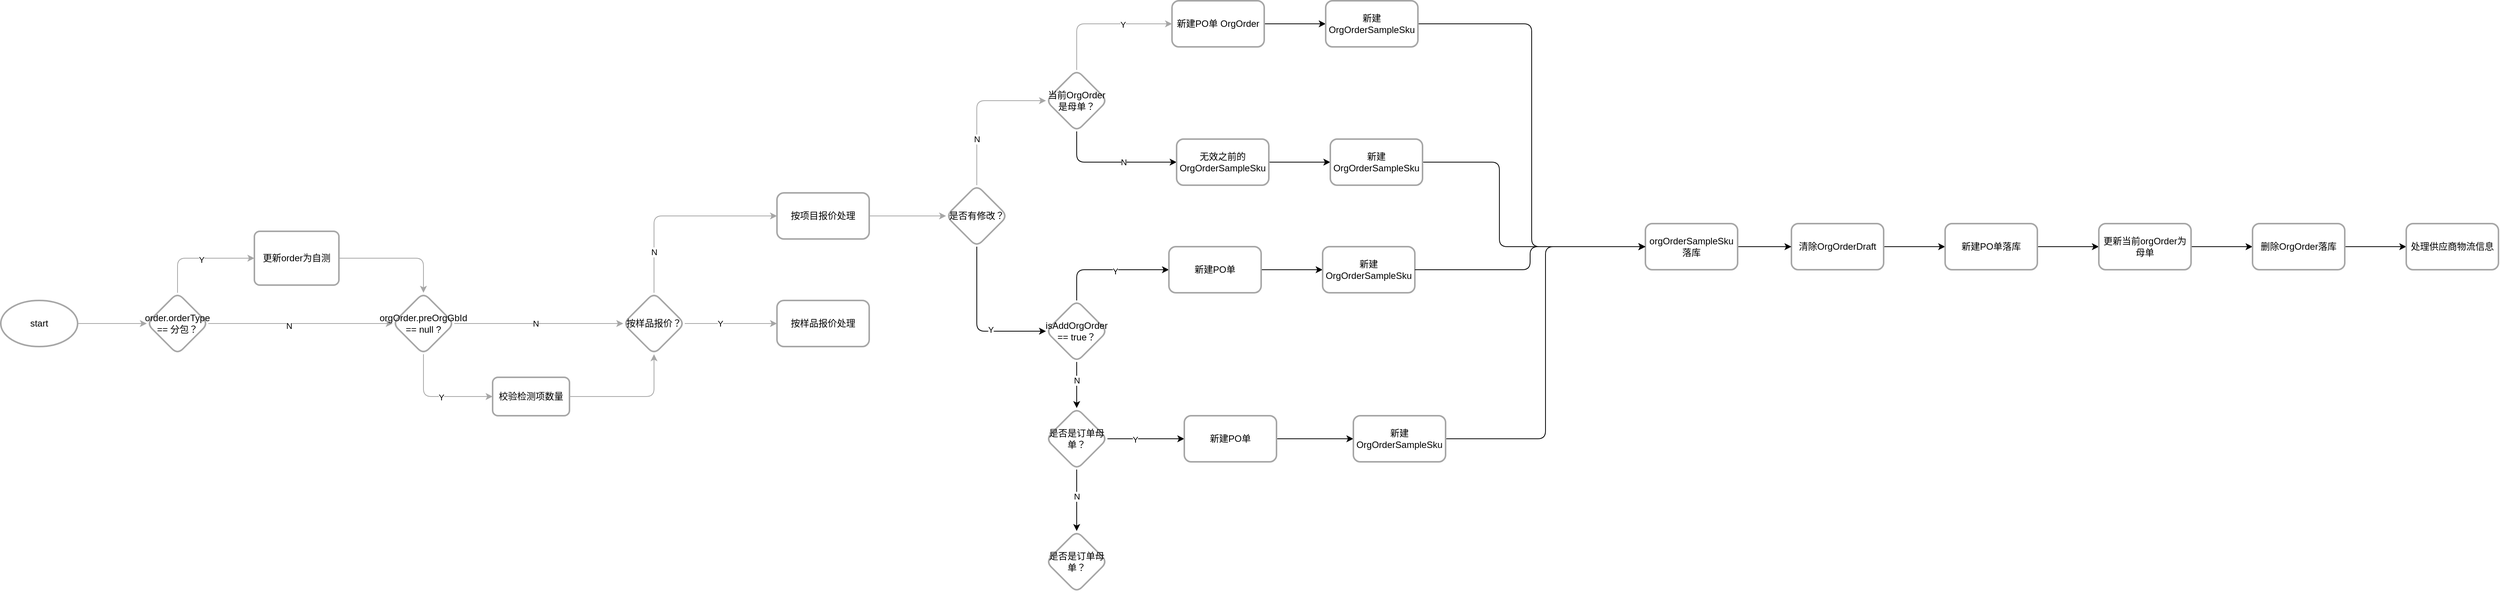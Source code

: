 <mxfile version="24.3.0" type="github">
  <diagram id="C5RBs43oDa-KdzZeNtuy" name="Page-1">
    <mxGraphModel dx="1247" dy="642" grid="1" gridSize="10" guides="1" tooltips="1" connect="1" arrows="1" fold="1" page="1" pageScale="1" pageWidth="827" pageHeight="1169" math="0" shadow="0">
      <root>
        <mxCell id="WIyWlLk6GJQsqaUBKTNV-0" />
        <mxCell id="WIyWlLk6GJQsqaUBKTNV-1" parent="WIyWlLk6GJQsqaUBKTNV-0" />
        <mxCell id="XB9Kn2awOrxdd4ym_D75-2" value="" style="edgeStyle=orthogonalEdgeStyle;rounded=1;orthogonalLoop=1;jettySize=auto;html=1;strokeColor=#A6A6A6;" edge="1" parent="WIyWlLk6GJQsqaUBKTNV-1" source="XB9Kn2awOrxdd4ym_D75-0" target="XB9Kn2awOrxdd4ym_D75-1">
          <mxGeometry relative="1" as="geometry" />
        </mxCell>
        <mxCell id="XB9Kn2awOrxdd4ym_D75-0" value="start" style="strokeWidth=2;html=1;shape=mxgraph.flowchart.start_1;whiteSpace=wrap;rounded=1;strokeColor=#A6A6A6;" vertex="1" parent="WIyWlLk6GJQsqaUBKTNV-1">
          <mxGeometry x="10" y="450" width="100" height="60" as="geometry" />
        </mxCell>
        <mxCell id="XB9Kn2awOrxdd4ym_D75-4" value="" style="edgeStyle=orthogonalEdgeStyle;rounded=1;orthogonalLoop=1;jettySize=auto;html=1;entryX=0;entryY=0.5;entryDx=0;entryDy=0;exitX=0.5;exitY=0;exitDx=0;exitDy=0;strokeColor=#A6A6A6;" edge="1" parent="WIyWlLk6GJQsqaUBKTNV-1" source="XB9Kn2awOrxdd4ym_D75-1" target="XB9Kn2awOrxdd4ym_D75-20">
          <mxGeometry relative="1" as="geometry">
            <mxPoint x="330" y="390" as="targetPoint" />
          </mxGeometry>
        </mxCell>
        <mxCell id="XB9Kn2awOrxdd4ym_D75-11" value="Y" style="edgeLabel;html=1;align=center;verticalAlign=middle;resizable=0;points=[];rounded=1;strokeColor=#A6A6A6;" vertex="1" connectable="0" parent="XB9Kn2awOrxdd4ym_D75-4">
          <mxGeometry x="0.048" y="-2" relative="1" as="geometry">
            <mxPoint as="offset" />
          </mxGeometry>
        </mxCell>
        <mxCell id="XB9Kn2awOrxdd4ym_D75-9" value="" style="edgeStyle=orthogonalEdgeStyle;rounded=1;orthogonalLoop=1;jettySize=auto;html=1;strokeColor=#A6A6A6;" edge="1" parent="WIyWlLk6GJQsqaUBKTNV-1" source="XB9Kn2awOrxdd4ym_D75-1" target="XB9Kn2awOrxdd4ym_D75-8">
          <mxGeometry relative="1" as="geometry" />
        </mxCell>
        <mxCell id="XB9Kn2awOrxdd4ym_D75-12" value="N" style="edgeLabel;html=1;align=center;verticalAlign=middle;resizable=0;points=[];rounded=1;strokeColor=#A6A6A6;" vertex="1" connectable="0" parent="XB9Kn2awOrxdd4ym_D75-9">
          <mxGeometry x="-0.127" y="-3" relative="1" as="geometry">
            <mxPoint as="offset" />
          </mxGeometry>
        </mxCell>
        <mxCell id="XB9Kn2awOrxdd4ym_D75-1" value="order.orderType == 分包？" style="rhombus;whiteSpace=wrap;html=1;strokeWidth=2;rounded=1;labelBackgroundColor=none;fontStyle=0;strokeColor=#A6A6A6;" vertex="1" parent="WIyWlLk6GJQsqaUBKTNV-1">
          <mxGeometry x="200" y="440" width="80" height="80" as="geometry" />
        </mxCell>
        <mxCell id="XB9Kn2awOrxdd4ym_D75-10" style="edgeStyle=orthogonalEdgeStyle;rounded=1;orthogonalLoop=1;jettySize=auto;html=1;entryX=0.5;entryY=0;entryDx=0;entryDy=0;exitX=1;exitY=0.5;exitDx=0;exitDy=0;strokeColor=#A6A6A6;" edge="1" parent="WIyWlLk6GJQsqaUBKTNV-1" source="XB9Kn2awOrxdd4ym_D75-20" target="XB9Kn2awOrxdd4ym_D75-8">
          <mxGeometry relative="1" as="geometry">
            <mxPoint x="450.0" y="390.034" as="sourcePoint" />
          </mxGeometry>
        </mxCell>
        <mxCell id="XB9Kn2awOrxdd4ym_D75-22" style="edgeStyle=orthogonalEdgeStyle;orthogonalLoop=1;jettySize=auto;html=1;entryX=0;entryY=0.5;entryDx=0;entryDy=0;exitX=0.5;exitY=1;exitDx=0;exitDy=0;rounded=1;strokeColor=#A6A6A6;" edge="1" parent="WIyWlLk6GJQsqaUBKTNV-1" source="XB9Kn2awOrxdd4ym_D75-8" target="XB9Kn2awOrxdd4ym_D75-21">
          <mxGeometry relative="1" as="geometry" />
        </mxCell>
        <mxCell id="XB9Kn2awOrxdd4ym_D75-29" value="Y" style="edgeLabel;html=1;align=center;verticalAlign=middle;resizable=0;points=[];rounded=1;strokeColor=#A6A6A6;" vertex="1" connectable="0" parent="XB9Kn2awOrxdd4ym_D75-22">
          <mxGeometry x="0.072" y="-1" relative="1" as="geometry">
            <mxPoint as="offset" />
          </mxGeometry>
        </mxCell>
        <mxCell id="XB9Kn2awOrxdd4ym_D75-27" value="" style="edgeStyle=orthogonalEdgeStyle;orthogonalLoop=1;jettySize=auto;html=1;rounded=1;strokeColor=#A6A6A6;" edge="1" parent="WIyWlLk6GJQsqaUBKTNV-1" source="XB9Kn2awOrxdd4ym_D75-8" target="XB9Kn2awOrxdd4ym_D75-26">
          <mxGeometry relative="1" as="geometry" />
        </mxCell>
        <mxCell id="XB9Kn2awOrxdd4ym_D75-30" value="N" style="edgeLabel;html=1;align=center;verticalAlign=middle;resizable=0;points=[];rounded=1;strokeColor=#A6A6A6;" vertex="1" connectable="0" parent="XB9Kn2awOrxdd4ym_D75-27">
          <mxGeometry x="-0.035" relative="1" as="geometry">
            <mxPoint as="offset" />
          </mxGeometry>
        </mxCell>
        <mxCell id="XB9Kn2awOrxdd4ym_D75-8" value="orgOrder.preOrgGbId == null ?" style="rhombus;whiteSpace=wrap;html=1;strokeWidth=2;rounded=1;strokeColor=#A6A6A6;" vertex="1" parent="WIyWlLk6GJQsqaUBKTNV-1">
          <mxGeometry x="520" y="440" width="80" height="80" as="geometry" />
        </mxCell>
        <mxCell id="XB9Kn2awOrxdd4ym_D75-20" value="更新order为自测" style="rounded=1;whiteSpace=wrap;html=1;absoluteArcSize=1;arcSize=14;strokeWidth=2;strokeColor=#A6A6A6;" vertex="1" parent="WIyWlLk6GJQsqaUBKTNV-1">
          <mxGeometry x="340" y="360" width="110" height="70" as="geometry" />
        </mxCell>
        <mxCell id="XB9Kn2awOrxdd4ym_D75-28" style="edgeStyle=orthogonalEdgeStyle;orthogonalLoop=1;jettySize=auto;html=1;entryX=0.5;entryY=1;entryDx=0;entryDy=0;rounded=1;curved=0;strokeColor=#A6A6A6;" edge="1" parent="WIyWlLk6GJQsqaUBKTNV-1" source="XB9Kn2awOrxdd4ym_D75-21" target="XB9Kn2awOrxdd4ym_D75-26">
          <mxGeometry relative="1" as="geometry" />
        </mxCell>
        <mxCell id="XB9Kn2awOrxdd4ym_D75-21" value="校验检测项数量" style="rounded=1;whiteSpace=wrap;html=1;absoluteArcSize=1;arcSize=14;strokeWidth=2;strokeColor=#A6A6A6;" vertex="1" parent="WIyWlLk6GJQsqaUBKTNV-1">
          <mxGeometry x="650" y="550" width="100" height="50" as="geometry" />
        </mxCell>
        <mxCell id="XB9Kn2awOrxdd4ym_D75-32" value="" style="edgeStyle=orthogonalEdgeStyle;orthogonalLoop=1;jettySize=auto;html=1;entryX=0;entryY=0.5;entryDx=0;entryDy=0;exitX=0.5;exitY=0;exitDx=0;exitDy=0;rounded=1;curved=0;strokeColor=#A6A6A6;" edge="1" parent="WIyWlLk6GJQsqaUBKTNV-1" source="XB9Kn2awOrxdd4ym_D75-26" target="XB9Kn2awOrxdd4ym_D75-31">
          <mxGeometry relative="1" as="geometry" />
        </mxCell>
        <mxCell id="XB9Kn2awOrxdd4ym_D75-38" value="N" style="edgeLabel;html=1;align=center;verticalAlign=middle;resizable=0;points=[];strokeColor=#A6A6A6;rounded=1;" vertex="1" connectable="0" parent="XB9Kn2awOrxdd4ym_D75-32">
          <mxGeometry x="-0.591" relative="1" as="geometry">
            <mxPoint as="offset" />
          </mxGeometry>
        </mxCell>
        <mxCell id="XB9Kn2awOrxdd4ym_D75-36" value="" style="edgeStyle=orthogonalEdgeStyle;orthogonalLoop=1;jettySize=auto;html=1;strokeColor=#A6A6A6;rounded=1;" edge="1" parent="WIyWlLk6GJQsqaUBKTNV-1" source="XB9Kn2awOrxdd4ym_D75-26" target="XB9Kn2awOrxdd4ym_D75-35">
          <mxGeometry relative="1" as="geometry" />
        </mxCell>
        <mxCell id="XB9Kn2awOrxdd4ym_D75-37" value="Y" style="edgeLabel;html=1;align=center;verticalAlign=middle;resizable=0;points=[];strokeColor=#A6A6A6;rounded=1;" vertex="1" connectable="0" parent="XB9Kn2awOrxdd4ym_D75-36">
          <mxGeometry x="-0.233" relative="1" as="geometry">
            <mxPoint as="offset" />
          </mxGeometry>
        </mxCell>
        <mxCell id="XB9Kn2awOrxdd4ym_D75-26" value="按样品报价？" style="rhombus;whiteSpace=wrap;html=1;strokeWidth=2;rounded=1;strokeColor=#A6A6A6;" vertex="1" parent="WIyWlLk6GJQsqaUBKTNV-1">
          <mxGeometry x="820" y="440" width="80" height="80" as="geometry" />
        </mxCell>
        <mxCell id="XB9Kn2awOrxdd4ym_D75-40" value="" style="edgeStyle=orthogonalEdgeStyle;orthogonalLoop=1;jettySize=auto;html=1;strokeColor=#A6A6A6;rounded=1;" edge="1" parent="WIyWlLk6GJQsqaUBKTNV-1" source="XB9Kn2awOrxdd4ym_D75-31" target="XB9Kn2awOrxdd4ym_D75-39">
          <mxGeometry relative="1" as="geometry" />
        </mxCell>
        <mxCell id="XB9Kn2awOrxdd4ym_D75-31" value="按项目报价处理" style="whiteSpace=wrap;html=1;strokeWidth=2;rounded=1;strokeColor=#A6A6A6;" vertex="1" parent="WIyWlLk6GJQsqaUBKTNV-1">
          <mxGeometry x="1020" y="310" width="120" height="60" as="geometry" />
        </mxCell>
        <mxCell id="XB9Kn2awOrxdd4ym_D75-35" value="按样品报价处理" style="whiteSpace=wrap;html=1;strokeWidth=2;rounded=1;strokeColor=#A6A6A6;" vertex="1" parent="WIyWlLk6GJQsqaUBKTNV-1">
          <mxGeometry x="1020" y="450" width="120" height="60" as="geometry" />
        </mxCell>
        <mxCell id="XB9Kn2awOrxdd4ym_D75-44" value="" style="edgeStyle=orthogonalEdgeStyle;orthogonalLoop=1;jettySize=auto;html=1;entryX=0;entryY=0.5;entryDx=0;entryDy=0;exitX=0.5;exitY=0;exitDx=0;exitDy=0;strokeColor=#A6A6A6;rounded=1;" edge="1" parent="WIyWlLk6GJQsqaUBKTNV-1" source="XB9Kn2awOrxdd4ym_D75-39" target="XB9Kn2awOrxdd4ym_D75-43">
          <mxGeometry relative="1" as="geometry" />
        </mxCell>
        <mxCell id="XB9Kn2awOrxdd4ym_D75-45" value="N" style="edgeLabel;html=1;align=center;verticalAlign=middle;resizable=0;points=[];strokeColor=#A6A6A6;rounded=1;" vertex="1" connectable="0" parent="XB9Kn2awOrxdd4ym_D75-44">
          <mxGeometry x="0.001" relative="1" as="geometry">
            <mxPoint y="40" as="offset" />
          </mxGeometry>
        </mxCell>
        <mxCell id="XB9Kn2awOrxdd4ym_D75-73" value="" style="edgeStyle=orthogonalEdgeStyle;rounded=1;orthogonalLoop=1;jettySize=auto;html=1;exitX=0.5;exitY=1;exitDx=0;exitDy=0;entryX=0;entryY=0.5;entryDx=0;entryDy=0;" edge="1" parent="WIyWlLk6GJQsqaUBKTNV-1" source="XB9Kn2awOrxdd4ym_D75-39" target="XB9Kn2awOrxdd4ym_D75-72">
          <mxGeometry relative="1" as="geometry" />
        </mxCell>
        <mxCell id="XB9Kn2awOrxdd4ym_D75-74" value="Y" style="edgeLabel;html=1;align=center;verticalAlign=middle;resizable=0;points=[];rounded=1;" vertex="1" connectable="0" parent="XB9Kn2awOrxdd4ym_D75-73">
          <mxGeometry x="0.278" y="2" relative="1" as="geometry">
            <mxPoint as="offset" />
          </mxGeometry>
        </mxCell>
        <mxCell id="XB9Kn2awOrxdd4ym_D75-39" value="是否有修改？" style="rhombus;whiteSpace=wrap;html=1;strokeWidth=2;rounded=1;strokeColor=#A6A6A6;" vertex="1" parent="WIyWlLk6GJQsqaUBKTNV-1">
          <mxGeometry x="1240" y="300" width="80" height="80" as="geometry" />
        </mxCell>
        <mxCell id="XB9Kn2awOrxdd4ym_D75-49" value="" style="edgeStyle=orthogonalEdgeStyle;orthogonalLoop=1;jettySize=auto;html=1;entryX=0;entryY=0.5;entryDx=0;entryDy=0;exitX=0.5;exitY=0;exitDx=0;exitDy=0;strokeColor=#A6A6A6;rounded=1;" edge="1" parent="WIyWlLk6GJQsqaUBKTNV-1" source="XB9Kn2awOrxdd4ym_D75-43" target="XB9Kn2awOrxdd4ym_D75-48">
          <mxGeometry relative="1" as="geometry" />
        </mxCell>
        <mxCell id="XB9Kn2awOrxdd4ym_D75-50" value="Y" style="edgeLabel;html=1;align=center;verticalAlign=middle;resizable=0;points=[];rounded=1;" vertex="1" connectable="0" parent="XB9Kn2awOrxdd4ym_D75-49">
          <mxGeometry x="0.297" y="-1" relative="1" as="geometry">
            <mxPoint as="offset" />
          </mxGeometry>
        </mxCell>
        <mxCell id="XB9Kn2awOrxdd4ym_D75-67" value="" style="edgeStyle=orthogonalEdgeStyle;rounded=1;orthogonalLoop=1;jettySize=auto;html=1;exitX=0.5;exitY=1;exitDx=0;exitDy=0;entryX=0;entryY=0.5;entryDx=0;entryDy=0;" edge="1" parent="WIyWlLk6GJQsqaUBKTNV-1" source="XB9Kn2awOrxdd4ym_D75-43" target="XB9Kn2awOrxdd4ym_D75-66">
          <mxGeometry relative="1" as="geometry" />
        </mxCell>
        <mxCell id="XB9Kn2awOrxdd4ym_D75-68" value="N" style="edgeLabel;html=1;align=center;verticalAlign=middle;resizable=0;points=[];rounded=1;" vertex="1" connectable="0" parent="XB9Kn2awOrxdd4ym_D75-67">
          <mxGeometry x="0.188" y="-4" relative="1" as="geometry">
            <mxPoint y="-4" as="offset" />
          </mxGeometry>
        </mxCell>
        <mxCell id="XB9Kn2awOrxdd4ym_D75-43" value="当前OrgOrder是母单？" style="rhombus;whiteSpace=wrap;html=1;strokeWidth=2;rounded=1;strokeColor=#A6A6A6;" vertex="1" parent="WIyWlLk6GJQsqaUBKTNV-1">
          <mxGeometry x="1370" y="150" width="80" height="80" as="geometry" />
        </mxCell>
        <mxCell id="XB9Kn2awOrxdd4ym_D75-52" value="" style="edgeStyle=orthogonalEdgeStyle;orthogonalLoop=1;jettySize=auto;html=1;rounded=1;" edge="1" parent="WIyWlLk6GJQsqaUBKTNV-1" source="XB9Kn2awOrxdd4ym_D75-48" target="XB9Kn2awOrxdd4ym_D75-51">
          <mxGeometry relative="1" as="geometry" />
        </mxCell>
        <mxCell id="XB9Kn2awOrxdd4ym_D75-48" value="新建PO单 OrgOrder" style="whiteSpace=wrap;html=1;strokeWidth=2;rounded=1;strokeColor=#A6A6A6;" vertex="1" parent="WIyWlLk6GJQsqaUBKTNV-1">
          <mxGeometry x="1534" y="60" width="120" height="60" as="geometry" />
        </mxCell>
        <mxCell id="XB9Kn2awOrxdd4ym_D75-58" value="" style="edgeStyle=orthogonalEdgeStyle;orthogonalLoop=1;jettySize=auto;html=1;rounded=1;entryX=0;entryY=0.5;entryDx=0;entryDy=0;" edge="1" parent="WIyWlLk6GJQsqaUBKTNV-1" source="XB9Kn2awOrxdd4ym_D75-51" target="XB9Kn2awOrxdd4ym_D75-57">
          <mxGeometry relative="1" as="geometry" />
        </mxCell>
        <mxCell id="XB9Kn2awOrxdd4ym_D75-51" value="新建OrgOrderSampleSku" style="whiteSpace=wrap;html=1;strokeColor=#A6A6A6;strokeWidth=2;rounded=1;" vertex="1" parent="WIyWlLk6GJQsqaUBKTNV-1">
          <mxGeometry x="1734" y="60" width="120" height="60" as="geometry" />
        </mxCell>
        <mxCell id="XB9Kn2awOrxdd4ym_D75-56" value="" style="edgeStyle=orthogonalEdgeStyle;orthogonalLoop=1;jettySize=auto;html=1;rounded=1;" edge="1" parent="WIyWlLk6GJQsqaUBKTNV-1" source="XB9Kn2awOrxdd4ym_D75-53" target="XB9Kn2awOrxdd4ym_D75-55">
          <mxGeometry relative="1" as="geometry" />
        </mxCell>
        <mxCell id="XB9Kn2awOrxdd4ym_D75-53" value="清除OrgOrderDraft" style="whiteSpace=wrap;html=1;strokeColor=#A6A6A6;strokeWidth=2;rounded=1;" vertex="1" parent="WIyWlLk6GJQsqaUBKTNV-1">
          <mxGeometry x="2340" y="350" width="120" height="60" as="geometry" />
        </mxCell>
        <mxCell id="XB9Kn2awOrxdd4ym_D75-61" value="" style="edgeStyle=orthogonalEdgeStyle;orthogonalLoop=1;jettySize=auto;html=1;rounded=1;" edge="1" parent="WIyWlLk6GJQsqaUBKTNV-1" source="XB9Kn2awOrxdd4ym_D75-55" target="XB9Kn2awOrxdd4ym_D75-60">
          <mxGeometry relative="1" as="geometry" />
        </mxCell>
        <mxCell id="XB9Kn2awOrxdd4ym_D75-55" value="新建PO单落库" style="whiteSpace=wrap;html=1;strokeColor=#A6A6A6;strokeWidth=2;rounded=1;" vertex="1" parent="WIyWlLk6GJQsqaUBKTNV-1">
          <mxGeometry x="2540" y="350" width="120" height="60" as="geometry" />
        </mxCell>
        <mxCell id="XB9Kn2awOrxdd4ym_D75-59" style="edgeStyle=orthogonalEdgeStyle;orthogonalLoop=1;jettySize=auto;html=1;rounded=1;" edge="1" parent="WIyWlLk6GJQsqaUBKTNV-1" source="XB9Kn2awOrxdd4ym_D75-57" target="XB9Kn2awOrxdd4ym_D75-53">
          <mxGeometry relative="1" as="geometry" />
        </mxCell>
        <mxCell id="XB9Kn2awOrxdd4ym_D75-57" value="orgOrderSampleSku落库" style="whiteSpace=wrap;html=1;strokeColor=#A6A6A6;strokeWidth=2;rounded=1;" vertex="1" parent="WIyWlLk6GJQsqaUBKTNV-1">
          <mxGeometry x="2150" y="350" width="120" height="60" as="geometry" />
        </mxCell>
        <mxCell id="XB9Kn2awOrxdd4ym_D75-63" value="" style="edgeStyle=orthogonalEdgeStyle;orthogonalLoop=1;jettySize=auto;html=1;rounded=1;" edge="1" parent="WIyWlLk6GJQsqaUBKTNV-1" source="XB9Kn2awOrxdd4ym_D75-60" target="XB9Kn2awOrxdd4ym_D75-62">
          <mxGeometry relative="1" as="geometry" />
        </mxCell>
        <mxCell id="XB9Kn2awOrxdd4ym_D75-60" value="更新当前orgOrder为母单" style="whiteSpace=wrap;html=1;strokeColor=#A6A6A6;strokeWidth=2;rounded=1;" vertex="1" parent="WIyWlLk6GJQsqaUBKTNV-1">
          <mxGeometry x="2740" y="350" width="120" height="60" as="geometry" />
        </mxCell>
        <mxCell id="XB9Kn2awOrxdd4ym_D75-65" value="" style="edgeStyle=orthogonalEdgeStyle;orthogonalLoop=1;jettySize=auto;html=1;rounded=1;" edge="1" parent="WIyWlLk6GJQsqaUBKTNV-1" source="XB9Kn2awOrxdd4ym_D75-62" target="XB9Kn2awOrxdd4ym_D75-64">
          <mxGeometry relative="1" as="geometry" />
        </mxCell>
        <mxCell id="XB9Kn2awOrxdd4ym_D75-62" value="删除OrgOrder落库" style="whiteSpace=wrap;html=1;strokeColor=#A6A6A6;strokeWidth=2;rounded=1;" vertex="1" parent="WIyWlLk6GJQsqaUBKTNV-1">
          <mxGeometry x="2940" y="350" width="120" height="60" as="geometry" />
        </mxCell>
        <mxCell id="XB9Kn2awOrxdd4ym_D75-64" value="处理供应商物流信息" style="whiteSpace=wrap;html=1;strokeColor=#A6A6A6;strokeWidth=2;rounded=1;" vertex="1" parent="WIyWlLk6GJQsqaUBKTNV-1">
          <mxGeometry x="3140" y="350" width="120" height="60" as="geometry" />
        </mxCell>
        <mxCell id="XB9Kn2awOrxdd4ym_D75-70" value="" style="edgeStyle=orthogonalEdgeStyle;rounded=1;orthogonalLoop=1;jettySize=auto;html=1;" edge="1" parent="WIyWlLk6GJQsqaUBKTNV-1" source="XB9Kn2awOrxdd4ym_D75-66" target="XB9Kn2awOrxdd4ym_D75-69">
          <mxGeometry relative="1" as="geometry" />
        </mxCell>
        <mxCell id="XB9Kn2awOrxdd4ym_D75-66" value="无效之前的OrgOrderSampleSku" style="whiteSpace=wrap;html=1;strokeColor=#A6A6A6;strokeWidth=2;rounded=1;" vertex="1" parent="WIyWlLk6GJQsqaUBKTNV-1">
          <mxGeometry x="1540" y="240" width="120" height="60" as="geometry" />
        </mxCell>
        <mxCell id="XB9Kn2awOrxdd4ym_D75-71" style="edgeStyle=orthogonalEdgeStyle;rounded=1;orthogonalLoop=1;jettySize=auto;html=1;entryX=0;entryY=0.5;entryDx=0;entryDy=0;" edge="1" parent="WIyWlLk6GJQsqaUBKTNV-1" source="XB9Kn2awOrxdd4ym_D75-69" target="XB9Kn2awOrxdd4ym_D75-57">
          <mxGeometry relative="1" as="geometry">
            <Array as="points">
              <mxPoint x="1960" y="270" />
              <mxPoint x="1960" y="380" />
            </Array>
          </mxGeometry>
        </mxCell>
        <mxCell id="XB9Kn2awOrxdd4ym_D75-69" value="新建OrgOrderSampleSku" style="whiteSpace=wrap;html=1;strokeColor=#A6A6A6;strokeWidth=2;rounded=1;" vertex="1" parent="WIyWlLk6GJQsqaUBKTNV-1">
          <mxGeometry x="1740" y="240" width="120" height="60" as="geometry" />
        </mxCell>
        <mxCell id="XB9Kn2awOrxdd4ym_D75-76" value="" style="edgeStyle=orthogonalEdgeStyle;rounded=1;orthogonalLoop=1;jettySize=auto;html=1;exitX=0.5;exitY=0;exitDx=0;exitDy=0;entryX=0;entryY=0.5;entryDx=0;entryDy=0;" edge="1" parent="WIyWlLk6GJQsqaUBKTNV-1" source="XB9Kn2awOrxdd4ym_D75-72" target="XB9Kn2awOrxdd4ym_D75-75">
          <mxGeometry relative="1" as="geometry" />
        </mxCell>
        <mxCell id="XB9Kn2awOrxdd4ym_D75-77" value="Y" style="edgeLabel;html=1;align=center;verticalAlign=middle;resizable=0;points=[];rounded=1;" vertex="1" connectable="0" parent="XB9Kn2awOrxdd4ym_D75-76">
          <mxGeometry x="0.12" y="-2" relative="1" as="geometry">
            <mxPoint as="offset" />
          </mxGeometry>
        </mxCell>
        <mxCell id="XB9Kn2awOrxdd4ym_D75-84" value="" style="edgeStyle=orthogonalEdgeStyle;rounded=1;orthogonalLoop=1;jettySize=auto;html=1;" edge="1" parent="WIyWlLk6GJQsqaUBKTNV-1" source="XB9Kn2awOrxdd4ym_D75-72" target="XB9Kn2awOrxdd4ym_D75-83">
          <mxGeometry relative="1" as="geometry" />
        </mxCell>
        <mxCell id="XB9Kn2awOrxdd4ym_D75-85" value="N" style="edgeLabel;html=1;align=center;verticalAlign=middle;resizable=0;points=[];rounded=1;" vertex="1" connectable="0" parent="XB9Kn2awOrxdd4ym_D75-84">
          <mxGeometry x="-0.213" relative="1" as="geometry">
            <mxPoint as="offset" />
          </mxGeometry>
        </mxCell>
        <mxCell id="XB9Kn2awOrxdd4ym_D75-72" value="isAddOrgOrder == true？" style="rhombus;whiteSpace=wrap;html=1;strokeColor=#A6A6A6;strokeWidth=2;rounded=1;" vertex="1" parent="WIyWlLk6GJQsqaUBKTNV-1">
          <mxGeometry x="1370" y="450" width="80" height="80" as="geometry" />
        </mxCell>
        <mxCell id="XB9Kn2awOrxdd4ym_D75-79" value="" style="edgeStyle=orthogonalEdgeStyle;rounded=1;orthogonalLoop=1;jettySize=auto;html=1;" edge="1" parent="WIyWlLk6GJQsqaUBKTNV-1" source="XB9Kn2awOrxdd4ym_D75-75" target="XB9Kn2awOrxdd4ym_D75-78">
          <mxGeometry relative="1" as="geometry" />
        </mxCell>
        <mxCell id="XB9Kn2awOrxdd4ym_D75-75" value="新建PO单" style="whiteSpace=wrap;html=1;strokeColor=#A6A6A6;strokeWidth=2;rounded=1;" vertex="1" parent="WIyWlLk6GJQsqaUBKTNV-1">
          <mxGeometry x="1530" y="380" width="120" height="60" as="geometry" />
        </mxCell>
        <mxCell id="XB9Kn2awOrxdd4ym_D75-78" value="新建OrgOrderSampleSku" style="whiteSpace=wrap;html=1;strokeColor=#A6A6A6;strokeWidth=2;rounded=1;" vertex="1" parent="WIyWlLk6GJQsqaUBKTNV-1">
          <mxGeometry x="1730" y="380" width="120" height="60" as="geometry" />
        </mxCell>
        <mxCell id="XB9Kn2awOrxdd4ym_D75-80" style="edgeStyle=orthogonalEdgeStyle;rounded=1;orthogonalLoop=1;jettySize=auto;html=1;entryX=0;entryY=0.5;entryDx=0;entryDy=0;" edge="1" parent="WIyWlLk6GJQsqaUBKTNV-1" source="XB9Kn2awOrxdd4ym_D75-78" target="XB9Kn2awOrxdd4ym_D75-57">
          <mxGeometry relative="1" as="geometry">
            <mxPoint x="2060" y="380" as="targetPoint" />
          </mxGeometry>
        </mxCell>
        <mxCell id="XB9Kn2awOrxdd4ym_D75-87" value="" style="edgeStyle=orthogonalEdgeStyle;rounded=1;orthogonalLoop=1;jettySize=auto;html=1;" edge="1" parent="WIyWlLk6GJQsqaUBKTNV-1" source="XB9Kn2awOrxdd4ym_D75-83" target="XB9Kn2awOrxdd4ym_D75-86">
          <mxGeometry relative="1" as="geometry" />
        </mxCell>
        <mxCell id="XB9Kn2awOrxdd4ym_D75-88" value="Y" style="edgeLabel;html=1;align=center;verticalAlign=middle;resizable=0;points=[];rounded=1;" vertex="1" connectable="0" parent="XB9Kn2awOrxdd4ym_D75-87">
          <mxGeometry x="-0.285" y="-1" relative="1" as="geometry">
            <mxPoint as="offset" />
          </mxGeometry>
        </mxCell>
        <mxCell id="XB9Kn2awOrxdd4ym_D75-93" value="" style="edgeStyle=orthogonalEdgeStyle;rounded=1;orthogonalLoop=1;jettySize=auto;html=1;" edge="1" parent="WIyWlLk6GJQsqaUBKTNV-1" source="XB9Kn2awOrxdd4ym_D75-83" target="XB9Kn2awOrxdd4ym_D75-92">
          <mxGeometry relative="1" as="geometry" />
        </mxCell>
        <mxCell id="XB9Kn2awOrxdd4ym_D75-94" value="N" style="edgeLabel;html=1;align=center;verticalAlign=middle;resizable=0;points=[];rounded=1;" vertex="1" connectable="0" parent="XB9Kn2awOrxdd4ym_D75-93">
          <mxGeometry x="-0.126" relative="1" as="geometry">
            <mxPoint as="offset" />
          </mxGeometry>
        </mxCell>
        <mxCell id="XB9Kn2awOrxdd4ym_D75-83" value="是否是订单母单？" style="rhombus;whiteSpace=wrap;html=1;strokeColor=#A6A6A6;strokeWidth=2;rounded=1;" vertex="1" parent="WIyWlLk6GJQsqaUBKTNV-1">
          <mxGeometry x="1370" y="590" width="80" height="80" as="geometry" />
        </mxCell>
        <mxCell id="XB9Kn2awOrxdd4ym_D75-90" value="" style="edgeStyle=orthogonalEdgeStyle;rounded=1;orthogonalLoop=1;jettySize=auto;html=1;" edge="1" parent="WIyWlLk6GJQsqaUBKTNV-1" source="XB9Kn2awOrxdd4ym_D75-86" target="XB9Kn2awOrxdd4ym_D75-89">
          <mxGeometry relative="1" as="geometry" />
        </mxCell>
        <mxCell id="XB9Kn2awOrxdd4ym_D75-86" value="新建PO单" style="whiteSpace=wrap;html=1;strokeColor=#A6A6A6;strokeWidth=2;rounded=1;" vertex="1" parent="WIyWlLk6GJQsqaUBKTNV-1">
          <mxGeometry x="1550" y="600" width="120" height="60" as="geometry" />
        </mxCell>
        <mxCell id="XB9Kn2awOrxdd4ym_D75-91" style="edgeStyle=orthogonalEdgeStyle;rounded=1;orthogonalLoop=1;jettySize=auto;html=1;entryX=0;entryY=0.5;entryDx=0;entryDy=0;" edge="1" parent="WIyWlLk6GJQsqaUBKTNV-1" source="XB9Kn2awOrxdd4ym_D75-89" target="XB9Kn2awOrxdd4ym_D75-57">
          <mxGeometry relative="1" as="geometry" />
        </mxCell>
        <mxCell id="XB9Kn2awOrxdd4ym_D75-89" value="新建OrgOrderSampleSku" style="whiteSpace=wrap;html=1;strokeColor=#A6A6A6;strokeWidth=2;rounded=1;" vertex="1" parent="WIyWlLk6GJQsqaUBKTNV-1">
          <mxGeometry x="1770" y="600" width="120" height="60" as="geometry" />
        </mxCell>
        <mxCell id="XB9Kn2awOrxdd4ym_D75-92" value="是否是订单母单？" style="rhombus;whiteSpace=wrap;html=1;strokeColor=#A6A6A6;strokeWidth=2;rounded=1;" vertex="1" parent="WIyWlLk6GJQsqaUBKTNV-1">
          <mxGeometry x="1370" y="750" width="80" height="80" as="geometry" />
        </mxCell>
      </root>
    </mxGraphModel>
  </diagram>
</mxfile>

